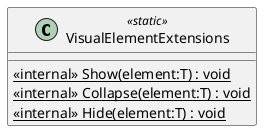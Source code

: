 @startuml
class VisualElementExtensions <<static>> {
    <<internal>> {static} Show(element:T) : void
    <<internal>> {static} Collapse(element:T) : void
    <<internal>> {static} Hide(element:T) : void
}
@enduml
